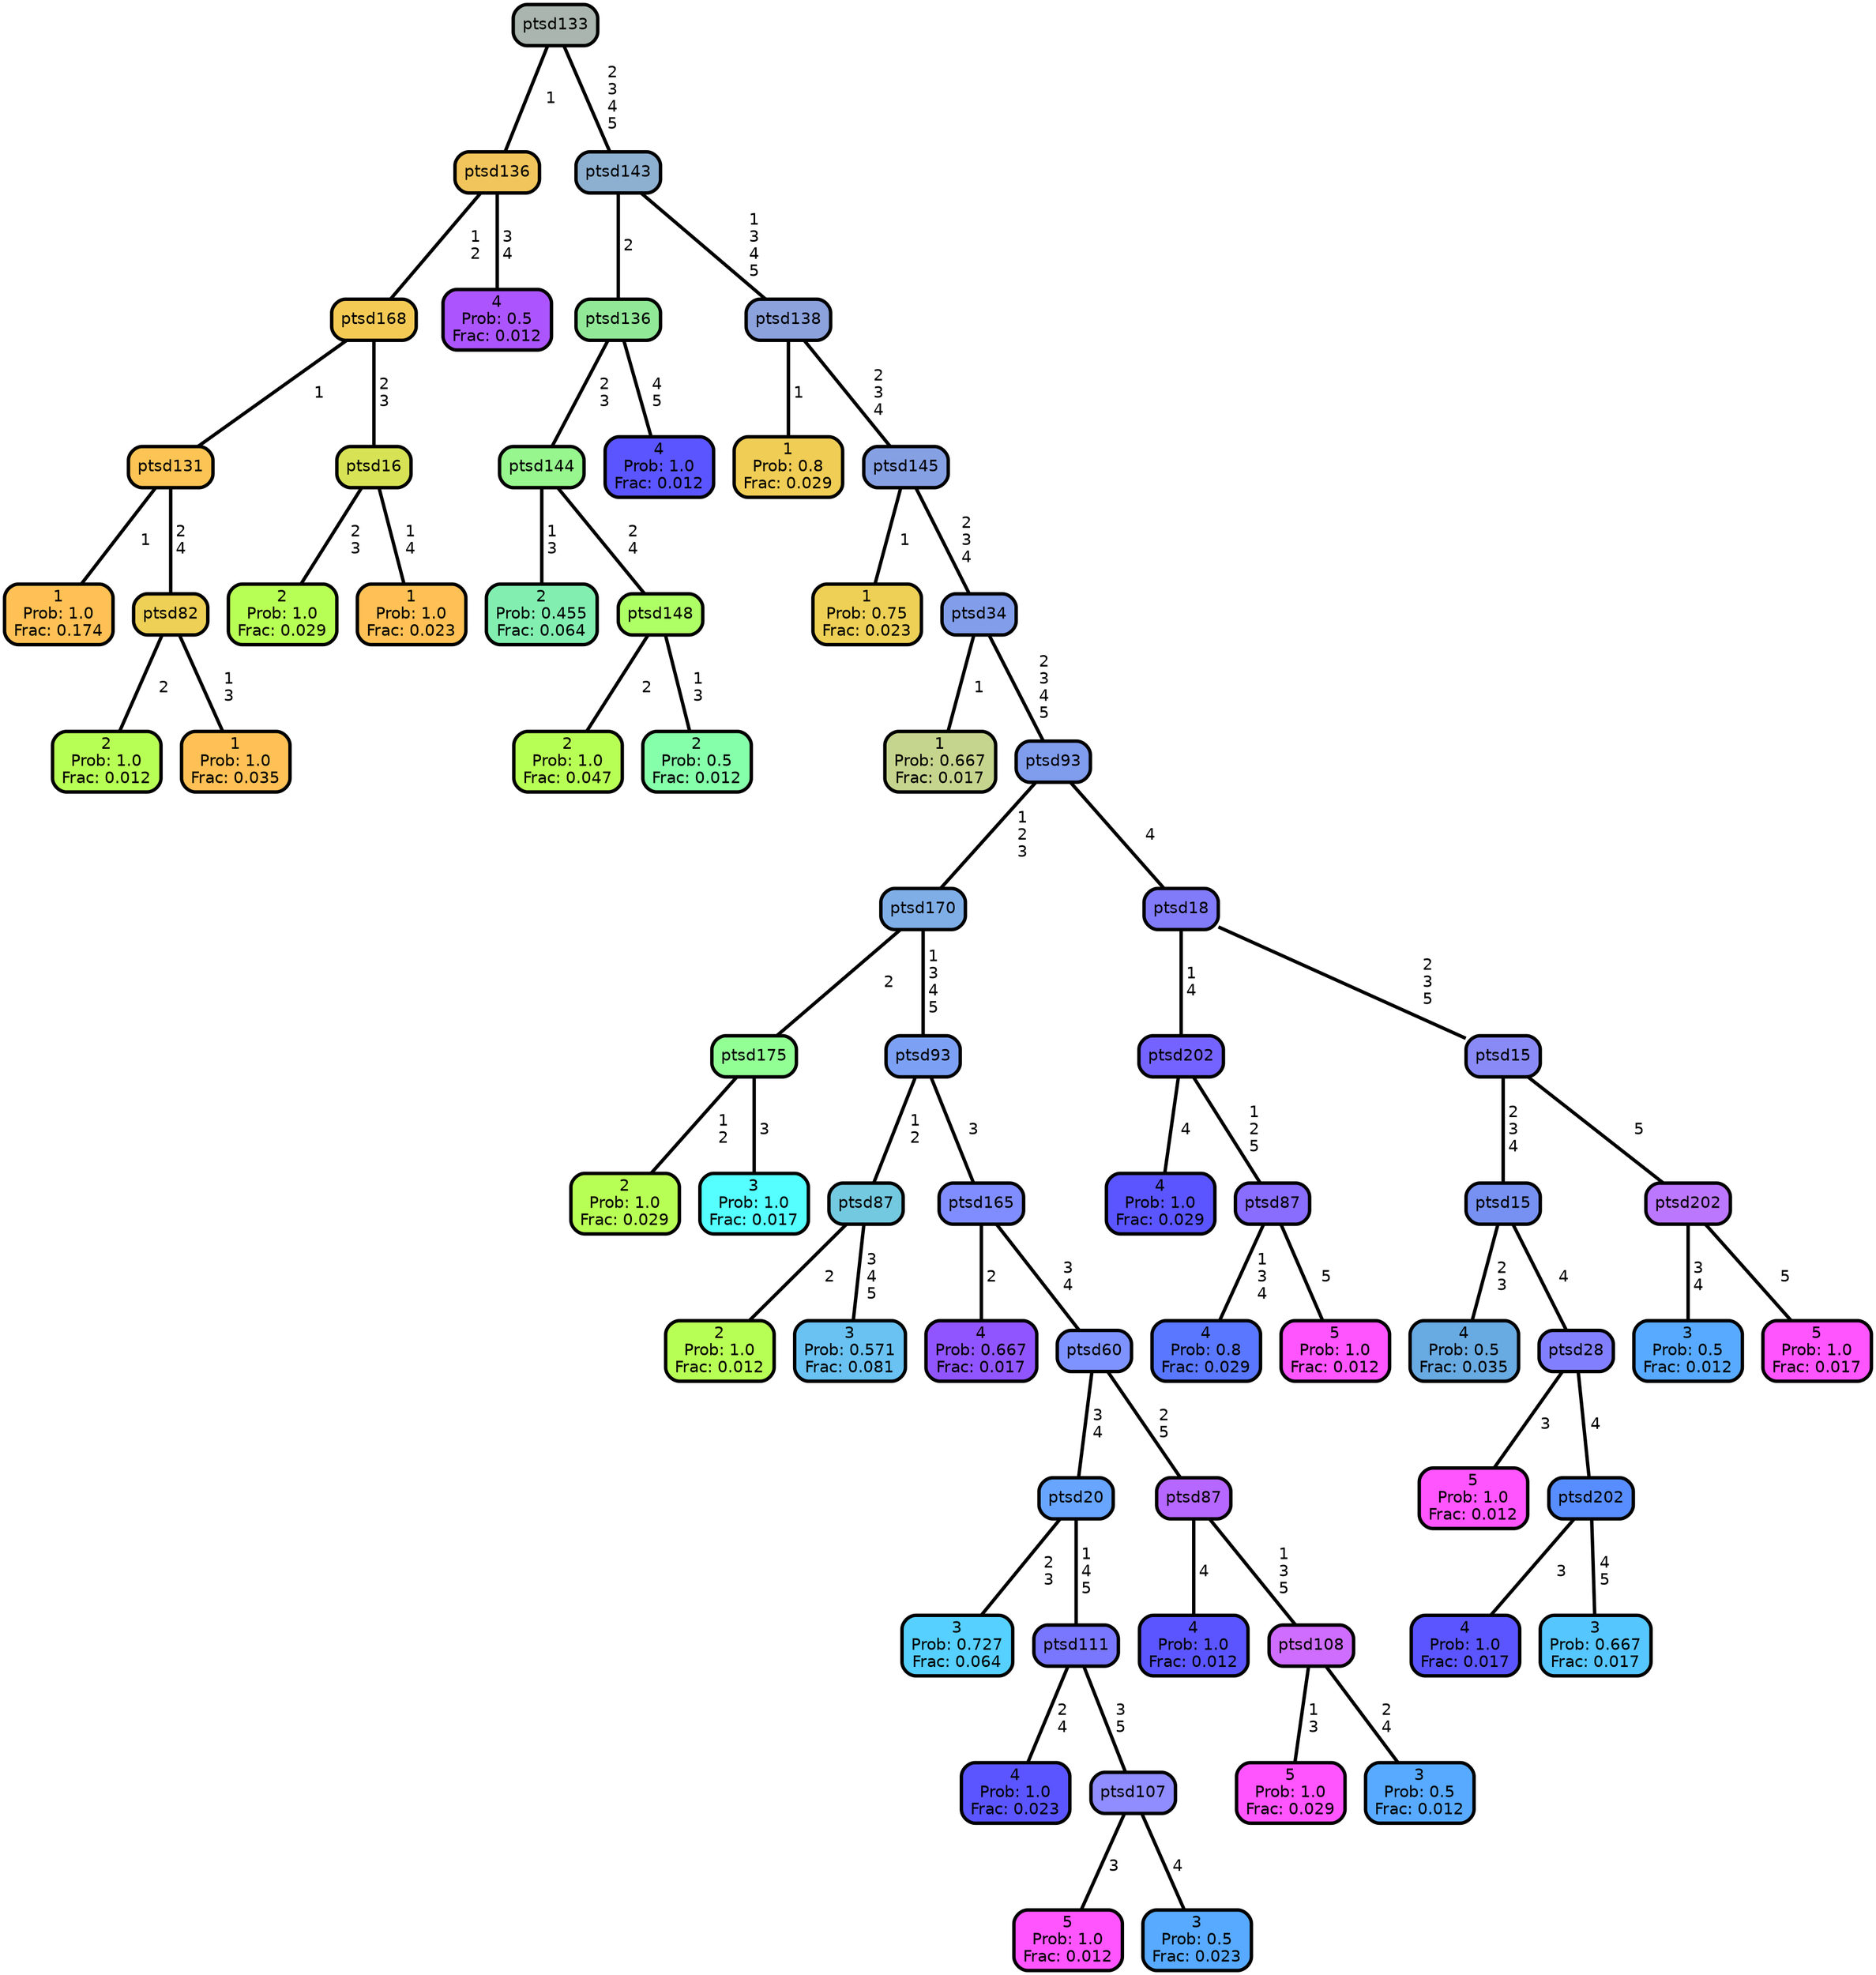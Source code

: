 graph Tree {
node [shape=box, style="filled, rounded",color="black",penwidth="3",fontcolor="black",                 fontname=helvetica] ;
graph [ranksep="0 equally", splines=straight,                 bgcolor=transparent, dpi=200] ;
edge [fontname=helvetica, color=black] ;
0 [label="1
Prob: 1.0
Frac: 0.174", fillcolor="#ffc155"] ;
1 [label="ptsd131", fillcolor="#fbc455"] ;
2 [label="2
Prob: 1.0
Frac: 0.012", fillcolor="#b8ff55"] ;
3 [label="ptsd82", fillcolor="#edd055"] ;
4 [label="1
Prob: 1.0
Frac: 0.035", fillcolor="#ffc155"] ;
5 [label="ptsd168", fillcolor="#f4ca55"] ;
6 [label="2
Prob: 1.0
Frac: 0.029", fillcolor="#b8ff55"] ;
7 [label="ptsd16", fillcolor="#d7e355"] ;
8 [label="1
Prob: 1.0
Frac: 0.023", fillcolor="#ffc155"] ;
9 [label="ptsd136", fillcolor="#f1c55b"] ;
10 [label="4
Prob: 0.5
Frac: 0.012", fillcolor="#ac55ff"] ;
11 [label="ptsd133", fillcolor="#a9b5ae"] ;
12 [label="2
Prob: 0.455
Frac: 0.064", fillcolor="#82efb1"] ;
13 [label="ptsd144", fillcolor="#97f68d"] ;
14 [label="2
Prob: 1.0
Frac: 0.047", fillcolor="#b8ff55"] ;
15 [label="ptsd148", fillcolor="#aeff66"] ;
16 [label="2
Prob: 0.5
Frac: 0.012", fillcolor="#86ffaa"] ;
17 [label="ptsd136", fillcolor="#91e897"] ;
18 [label="4
Prob: 1.0
Frac: 0.012", fillcolor="#5a55ff"] ;
19 [label="ptsd143", fillcolor="#8dafd0"] ;
20 [label="1
Prob: 0.8
Frac: 0.029", fillcolor="#f0cd55"] ;
21 [label="ptsd138", fillcolor="#8ca2dd"] ;
22 [label="1
Prob: 0.75
Frac: 0.023", fillcolor="#edd055"] ;
23 [label="ptsd145", fillcolor="#86a0e4"] ;
24 [label="1
Prob: 0.667
Frac: 0.017", fillcolor="#c6d58d"] ;
25 [label="ptsd34", fillcolor="#829eea"] ;
26 [label="2
Prob: 1.0
Frac: 0.029", fillcolor="#b8ff55"] ;
27 [label="ptsd175", fillcolor="#92ff94"] ;
28 [label="3
Prob: 1.0
Frac: 0.017", fillcolor="#55ffff"] ;
29 [label="ptsd170", fillcolor="#7faee7"] ;
30 [label="2
Prob: 1.0
Frac: 0.012", fillcolor="#b8ff55"] ;
31 [label="ptsd87", fillcolor="#73c9df"] ;
32 [label="3
Prob: 0.571
Frac: 0.081", fillcolor="#69c2f2"] ;
33 [label="ptsd93", fillcolor="#7ca1f4"] ;
34 [label="4
Prob: 0.667
Frac: 0.017", fillcolor="#9155ff"] ;
35 [label="ptsd165", fillcolor="#808dff"] ;
36 [label="3
Prob: 0.727
Frac: 0.064", fillcolor="#56d0ff"] ;
37 [label="ptsd20", fillcolor="#67a5ff"] ;
38 [label="4
Prob: 1.0
Frac: 0.023", fillcolor="#5a55ff"] ;
39 [label="ptsd111", fillcolor="#7a77ff"] ;
40 [label="5
Prob: 1.0
Frac: 0.012", fillcolor="#ff55ff"] ;
41 [label="ptsd107", fillcolor="#8f8dff"] ;
42 [label="3
Prob: 0.5
Frac: 0.023", fillcolor="#57aaff"] ;
43 [label="ptsd60", fillcolor="#7e93ff"] ;
44 [label="4
Prob: 1.0
Frac: 0.012", fillcolor="#5a55ff"] ;
45 [label="ptsd87", fillcolor="#b567ff"] ;
46 [label="5
Prob: 1.0
Frac: 0.029", fillcolor="#ff55ff"] ;
47 [label="ptsd108", fillcolor="#cf6dff"] ;
48 [label="3
Prob: 0.5
Frac: 0.012", fillcolor="#57aaff"] ;
49 [label="ptsd93", fillcolor="#809ced"] ;
50 [label="4
Prob: 1.0
Frac: 0.029", fillcolor="#5a55ff"] ;
51 [label="ptsd202", fillcolor="#7563ff"] ;
52 [label="4
Prob: 0.8
Frac: 0.029", fillcolor="#5977ff"] ;
53 [label="ptsd87", fillcolor="#886dff"] ;
54 [label="5
Prob: 1.0
Frac: 0.012", fillcolor="#ff55ff"] ;
55 [label="ptsd18", fillcolor="#817bf9"] ;
56 [label="4
Prob: 0.5
Frac: 0.035", fillcolor="#68aae2"] ;
57 [label="ptsd15", fillcolor="#7691f2"] ;
58 [label="5
Prob: 1.0
Frac: 0.012", fillcolor="#ff55ff"] ;
59 [label="ptsd28", fillcolor="#827fff"] ;
60 [label="4
Prob: 1.0
Frac: 0.017", fillcolor="#5a55ff"] ;
61 [label="ptsd202", fillcolor="#588dff"] ;
62 [label="3
Prob: 0.667
Frac: 0.017", fillcolor="#56c6ff"] ;
63 [label="ptsd15", fillcolor="#898af6"] ;
64 [label="3
Prob: 0.5
Frac: 0.012", fillcolor="#57aaff"] ;
65 [label="ptsd202", fillcolor="#bc77ff"] ;
66 [label="5
Prob: 1.0
Frac: 0.017", fillcolor="#ff55ff"] ;
1 -- 0 [label=" 1",penwidth=3] ;
1 -- 3 [label=" 2\n 4",penwidth=3] ;
3 -- 2 [label=" 2",penwidth=3] ;
3 -- 4 [label=" 1\n 3",penwidth=3] ;
5 -- 1 [label=" 1",penwidth=3] ;
5 -- 7 [label=" 2\n 3",penwidth=3] ;
7 -- 6 [label=" 2\n 3",penwidth=3] ;
7 -- 8 [label=" 1\n 4",penwidth=3] ;
9 -- 5 [label=" 1\n 2",penwidth=3] ;
9 -- 10 [label=" 3\n 4",penwidth=3] ;
11 -- 9 [label=" 1",penwidth=3] ;
11 -- 19 [label=" 2\n 3\n 4\n 5",penwidth=3] ;
13 -- 12 [label=" 1\n 3",penwidth=3] ;
13 -- 15 [label=" 2\n 4",penwidth=3] ;
15 -- 14 [label=" 2",penwidth=3] ;
15 -- 16 [label=" 1\n 3",penwidth=3] ;
17 -- 13 [label=" 2\n 3",penwidth=3] ;
17 -- 18 [label=" 4\n 5",penwidth=3] ;
19 -- 17 [label=" 2",penwidth=3] ;
19 -- 21 [label=" 1\n 3\n 4\n 5",penwidth=3] ;
21 -- 20 [label=" 1",penwidth=3] ;
21 -- 23 [label=" 2\n 3\n 4",penwidth=3] ;
23 -- 22 [label=" 1",penwidth=3] ;
23 -- 25 [label=" 2\n 3\n 4",penwidth=3] ;
25 -- 24 [label=" 1",penwidth=3] ;
25 -- 49 [label=" 2\n 3\n 4\n 5",penwidth=3] ;
27 -- 26 [label=" 1\n 2",penwidth=3] ;
27 -- 28 [label=" 3",penwidth=3] ;
29 -- 27 [label=" 2",penwidth=3] ;
29 -- 33 [label=" 1\n 3\n 4\n 5",penwidth=3] ;
31 -- 30 [label=" 2",penwidth=3] ;
31 -- 32 [label=" 3\n 4\n 5",penwidth=3] ;
33 -- 31 [label=" 1\n 2",penwidth=3] ;
33 -- 35 [label=" 3",penwidth=3] ;
35 -- 34 [label=" 2",penwidth=3] ;
35 -- 43 [label=" 3\n 4",penwidth=3] ;
37 -- 36 [label=" 2\n 3",penwidth=3] ;
37 -- 39 [label=" 1\n 4\n 5",penwidth=3] ;
39 -- 38 [label=" 2\n 4",penwidth=3] ;
39 -- 41 [label=" 3\n 5",penwidth=3] ;
41 -- 40 [label=" 3",penwidth=3] ;
41 -- 42 [label=" 4",penwidth=3] ;
43 -- 37 [label=" 3\n 4",penwidth=3] ;
43 -- 45 [label=" 2\n 5",penwidth=3] ;
45 -- 44 [label=" 4",penwidth=3] ;
45 -- 47 [label=" 1\n 3\n 5",penwidth=3] ;
47 -- 46 [label=" 1\n 3",penwidth=3] ;
47 -- 48 [label=" 2\n 4",penwidth=3] ;
49 -- 29 [label=" 1\n 2\n 3",penwidth=3] ;
49 -- 55 [label=" 4",penwidth=3] ;
51 -- 50 [label=" 4",penwidth=3] ;
51 -- 53 [label=" 1\n 2\n 5",penwidth=3] ;
53 -- 52 [label=" 1\n 3\n 4",penwidth=3] ;
53 -- 54 [label=" 5",penwidth=3] ;
55 -- 51 [label=" 1\n 4",penwidth=3] ;
55 -- 63 [label=" 2\n 3\n 5",penwidth=3] ;
57 -- 56 [label=" 2\n 3",penwidth=3] ;
57 -- 59 [label=" 4",penwidth=3] ;
59 -- 58 [label=" 3",penwidth=3] ;
59 -- 61 [label=" 4",penwidth=3] ;
61 -- 60 [label=" 3",penwidth=3] ;
61 -- 62 [label=" 4\n 5",penwidth=3] ;
63 -- 57 [label=" 2\n 3\n 4",penwidth=3] ;
63 -- 65 [label=" 5",penwidth=3] ;
65 -- 64 [label=" 3\n 4",penwidth=3] ;
65 -- 66 [label=" 5",penwidth=3] ;
{rank = same;}}